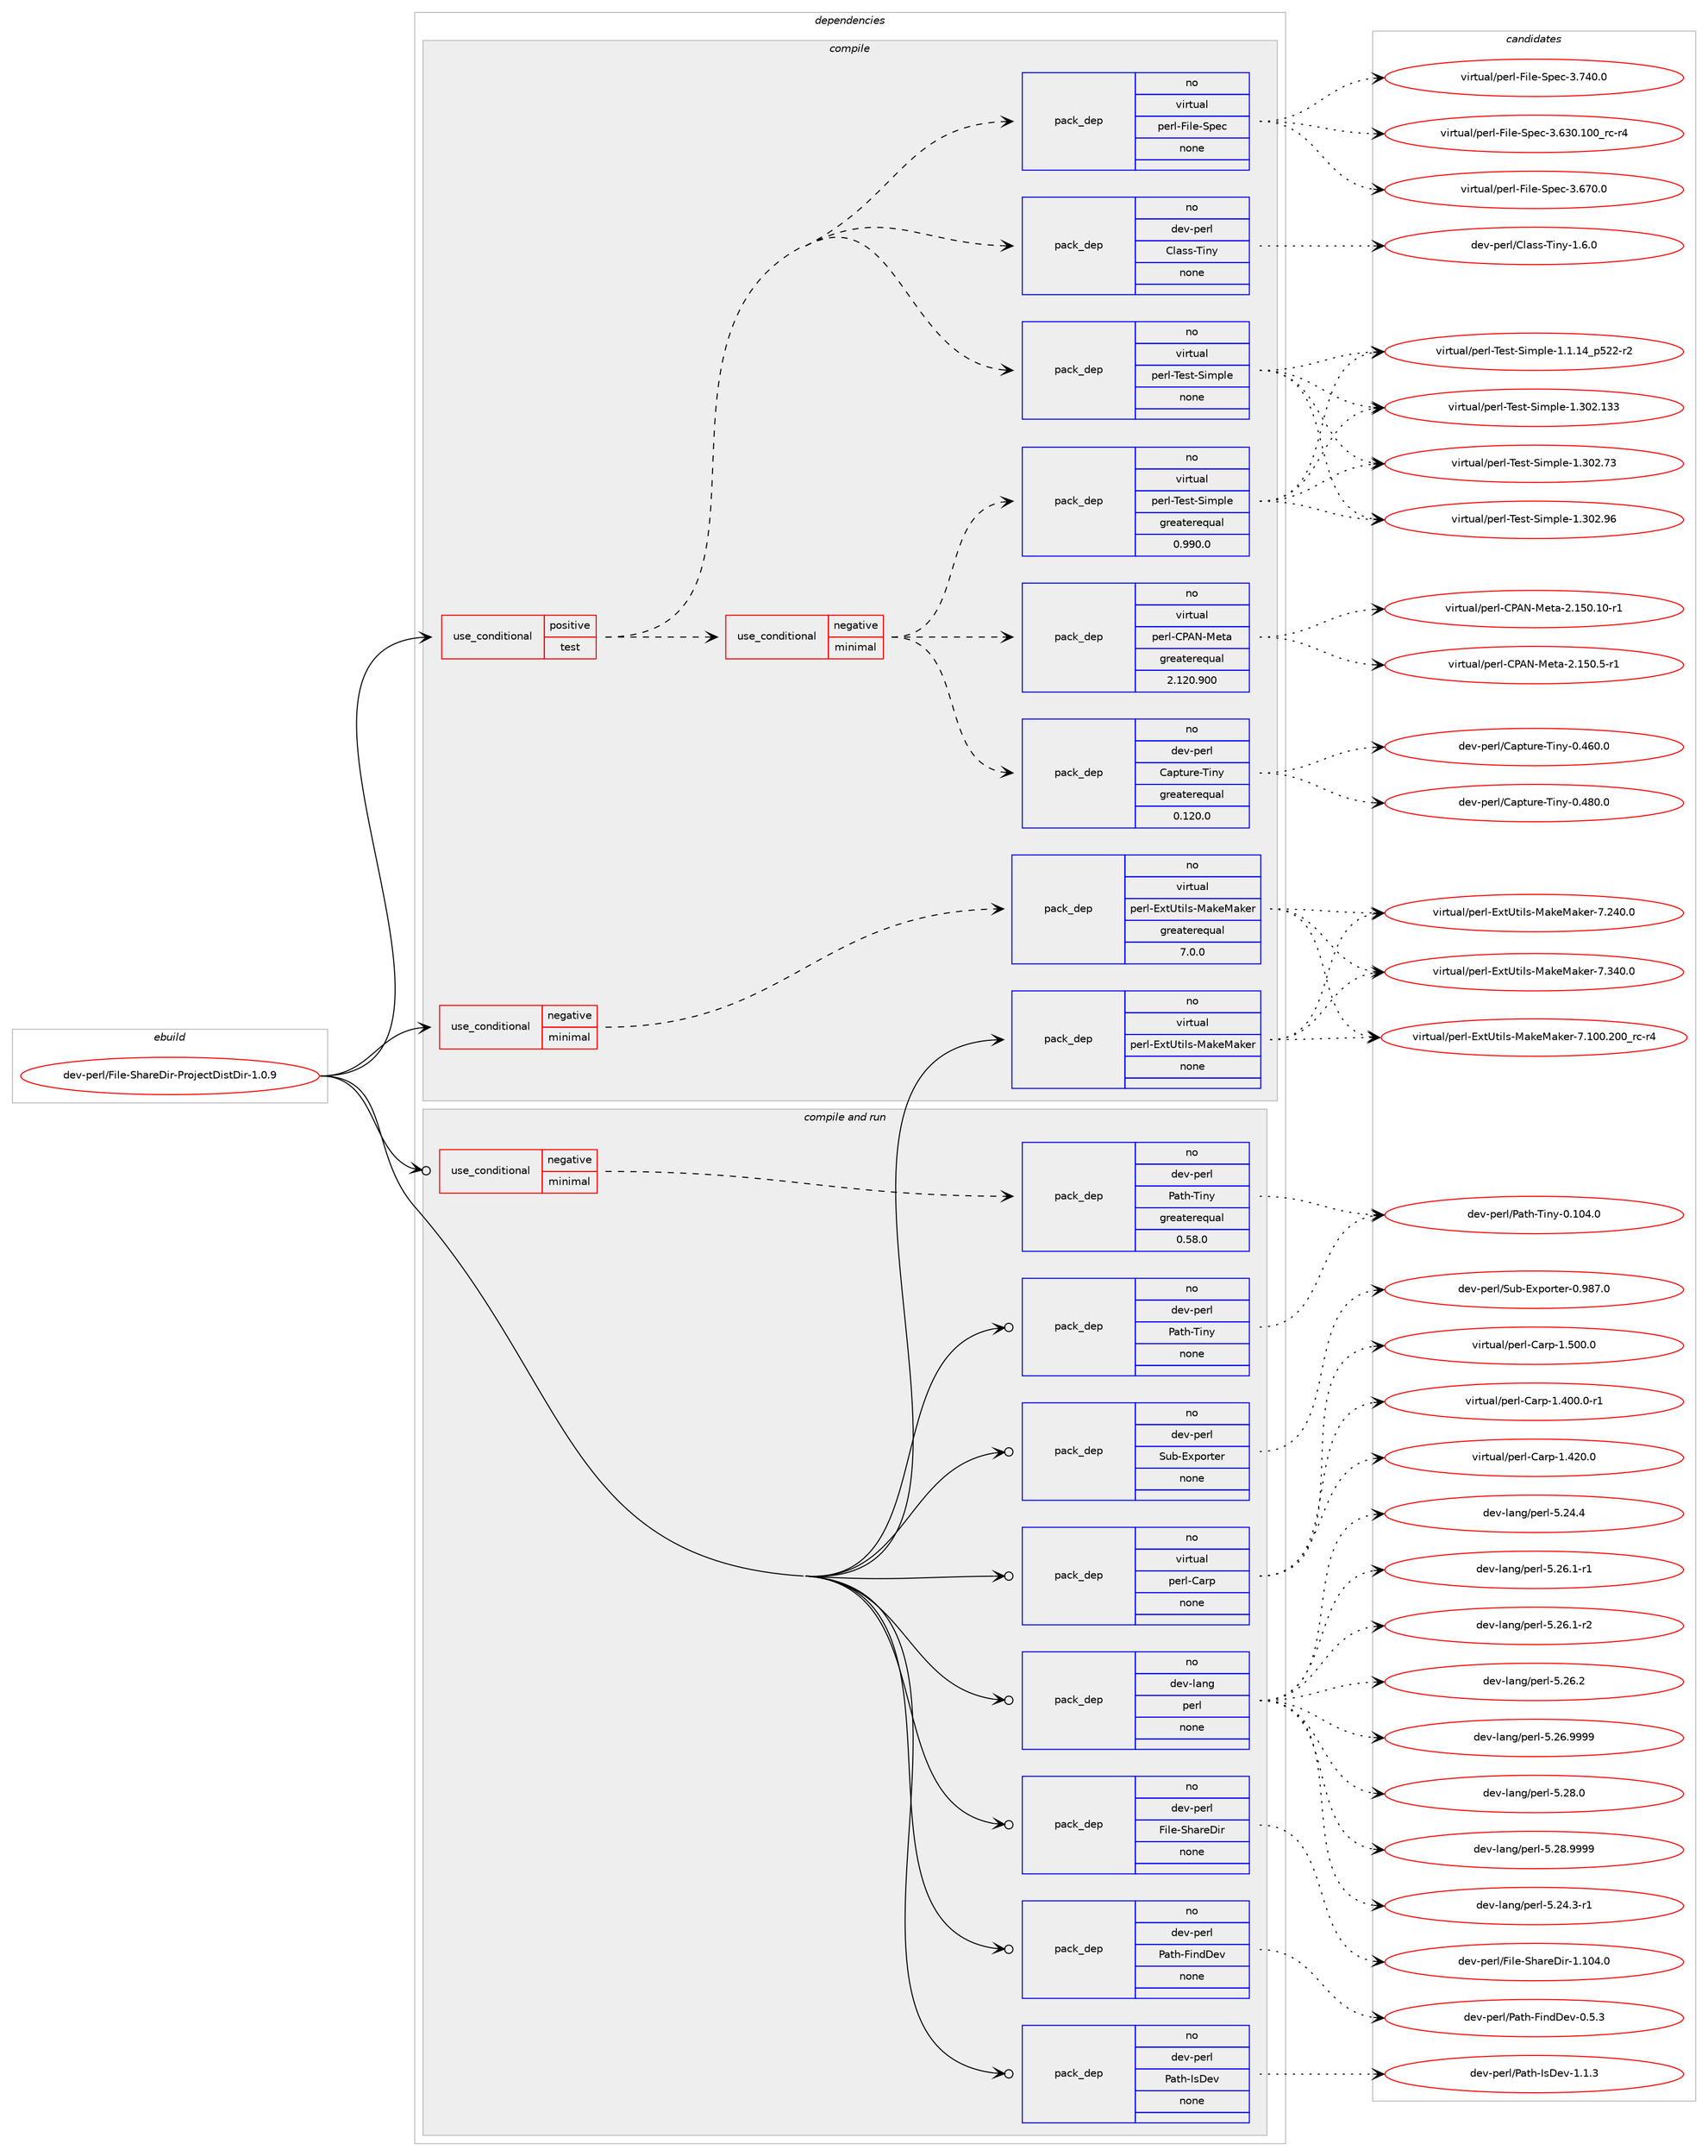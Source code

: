 digraph prolog {

# *************
# Graph options
# *************

newrank=true;
concentrate=true;
compound=true;
graph [rankdir=LR,fontname=Helvetica,fontsize=10,ranksep=1.5];#, ranksep=2.5, nodesep=0.2];
edge  [arrowhead=vee];
node  [fontname=Helvetica,fontsize=10];

# **********
# The ebuild
# **********

subgraph cluster_leftcol {
color=gray;
rank=same;
label=<<i>ebuild</i>>;
id [label="dev-perl/File-ShareDir-ProjectDistDir-1.0.9", color=red, width=4, href="../dev-perl/File-ShareDir-ProjectDistDir-1.0.9.svg"];
}

# ****************
# The dependencies
# ****************

subgraph cluster_midcol {
color=gray;
label=<<i>dependencies</i>>;
subgraph cluster_compile {
fillcolor="#eeeeee";
style=filled;
label=<<i>compile</i>>;
subgraph cond368117 {
dependency1381330 [label=<<TABLE BORDER="0" CELLBORDER="1" CELLSPACING="0" CELLPADDING="4"><TR><TD ROWSPAN="3" CELLPADDING="10">use_conditional</TD></TR><TR><TD>negative</TD></TR><TR><TD>minimal</TD></TR></TABLE>>, shape=none, color=red];
subgraph pack990164 {
dependency1381331 [label=<<TABLE BORDER="0" CELLBORDER="1" CELLSPACING="0" CELLPADDING="4" WIDTH="220"><TR><TD ROWSPAN="6" CELLPADDING="30">pack_dep</TD></TR><TR><TD WIDTH="110">no</TD></TR><TR><TD>virtual</TD></TR><TR><TD>perl-ExtUtils-MakeMaker</TD></TR><TR><TD>greaterequal</TD></TR><TR><TD>7.0.0</TD></TR></TABLE>>, shape=none, color=blue];
}
dependency1381330:e -> dependency1381331:w [weight=20,style="dashed",arrowhead="vee"];
}
id:e -> dependency1381330:w [weight=20,style="solid",arrowhead="vee"];
subgraph cond368118 {
dependency1381332 [label=<<TABLE BORDER="0" CELLBORDER="1" CELLSPACING="0" CELLPADDING="4"><TR><TD ROWSPAN="3" CELLPADDING="10">use_conditional</TD></TR><TR><TD>positive</TD></TR><TR><TD>test</TD></TR></TABLE>>, shape=none, color=red];
subgraph cond368119 {
dependency1381333 [label=<<TABLE BORDER="0" CELLBORDER="1" CELLSPACING="0" CELLPADDING="4"><TR><TD ROWSPAN="3" CELLPADDING="10">use_conditional</TD></TR><TR><TD>negative</TD></TR><TR><TD>minimal</TD></TR></TABLE>>, shape=none, color=red];
subgraph pack990165 {
dependency1381334 [label=<<TABLE BORDER="0" CELLBORDER="1" CELLSPACING="0" CELLPADDING="4" WIDTH="220"><TR><TD ROWSPAN="6" CELLPADDING="30">pack_dep</TD></TR><TR><TD WIDTH="110">no</TD></TR><TR><TD>dev-perl</TD></TR><TR><TD>Capture-Tiny</TD></TR><TR><TD>greaterequal</TD></TR><TR><TD>0.120.0</TD></TR></TABLE>>, shape=none, color=blue];
}
dependency1381333:e -> dependency1381334:w [weight=20,style="dashed",arrowhead="vee"];
subgraph pack990166 {
dependency1381335 [label=<<TABLE BORDER="0" CELLBORDER="1" CELLSPACING="0" CELLPADDING="4" WIDTH="220"><TR><TD ROWSPAN="6" CELLPADDING="30">pack_dep</TD></TR><TR><TD WIDTH="110">no</TD></TR><TR><TD>virtual</TD></TR><TR><TD>perl-CPAN-Meta</TD></TR><TR><TD>greaterequal</TD></TR><TR><TD>2.120.900</TD></TR></TABLE>>, shape=none, color=blue];
}
dependency1381333:e -> dependency1381335:w [weight=20,style="dashed",arrowhead="vee"];
subgraph pack990167 {
dependency1381336 [label=<<TABLE BORDER="0" CELLBORDER="1" CELLSPACING="0" CELLPADDING="4" WIDTH="220"><TR><TD ROWSPAN="6" CELLPADDING="30">pack_dep</TD></TR><TR><TD WIDTH="110">no</TD></TR><TR><TD>virtual</TD></TR><TR><TD>perl-Test-Simple</TD></TR><TR><TD>greaterequal</TD></TR><TR><TD>0.990.0</TD></TR></TABLE>>, shape=none, color=blue];
}
dependency1381333:e -> dependency1381336:w [weight=20,style="dashed",arrowhead="vee"];
}
dependency1381332:e -> dependency1381333:w [weight=20,style="dashed",arrowhead="vee"];
subgraph pack990168 {
dependency1381337 [label=<<TABLE BORDER="0" CELLBORDER="1" CELLSPACING="0" CELLPADDING="4" WIDTH="220"><TR><TD ROWSPAN="6" CELLPADDING="30">pack_dep</TD></TR><TR><TD WIDTH="110">no</TD></TR><TR><TD>dev-perl</TD></TR><TR><TD>Class-Tiny</TD></TR><TR><TD>none</TD></TR><TR><TD></TD></TR></TABLE>>, shape=none, color=blue];
}
dependency1381332:e -> dependency1381337:w [weight=20,style="dashed",arrowhead="vee"];
subgraph pack990169 {
dependency1381338 [label=<<TABLE BORDER="0" CELLBORDER="1" CELLSPACING="0" CELLPADDING="4" WIDTH="220"><TR><TD ROWSPAN="6" CELLPADDING="30">pack_dep</TD></TR><TR><TD WIDTH="110">no</TD></TR><TR><TD>virtual</TD></TR><TR><TD>perl-File-Spec</TD></TR><TR><TD>none</TD></TR><TR><TD></TD></TR></TABLE>>, shape=none, color=blue];
}
dependency1381332:e -> dependency1381338:w [weight=20,style="dashed",arrowhead="vee"];
subgraph pack990170 {
dependency1381339 [label=<<TABLE BORDER="0" CELLBORDER="1" CELLSPACING="0" CELLPADDING="4" WIDTH="220"><TR><TD ROWSPAN="6" CELLPADDING="30">pack_dep</TD></TR><TR><TD WIDTH="110">no</TD></TR><TR><TD>virtual</TD></TR><TR><TD>perl-Test-Simple</TD></TR><TR><TD>none</TD></TR><TR><TD></TD></TR></TABLE>>, shape=none, color=blue];
}
dependency1381332:e -> dependency1381339:w [weight=20,style="dashed",arrowhead="vee"];
}
id:e -> dependency1381332:w [weight=20,style="solid",arrowhead="vee"];
subgraph pack990171 {
dependency1381340 [label=<<TABLE BORDER="0" CELLBORDER="1" CELLSPACING="0" CELLPADDING="4" WIDTH="220"><TR><TD ROWSPAN="6" CELLPADDING="30">pack_dep</TD></TR><TR><TD WIDTH="110">no</TD></TR><TR><TD>virtual</TD></TR><TR><TD>perl-ExtUtils-MakeMaker</TD></TR><TR><TD>none</TD></TR><TR><TD></TD></TR></TABLE>>, shape=none, color=blue];
}
id:e -> dependency1381340:w [weight=20,style="solid",arrowhead="vee"];
}
subgraph cluster_compileandrun {
fillcolor="#eeeeee";
style=filled;
label=<<i>compile and run</i>>;
subgraph cond368120 {
dependency1381341 [label=<<TABLE BORDER="0" CELLBORDER="1" CELLSPACING="0" CELLPADDING="4"><TR><TD ROWSPAN="3" CELLPADDING="10">use_conditional</TD></TR><TR><TD>negative</TD></TR><TR><TD>minimal</TD></TR></TABLE>>, shape=none, color=red];
subgraph pack990172 {
dependency1381342 [label=<<TABLE BORDER="0" CELLBORDER="1" CELLSPACING="0" CELLPADDING="4" WIDTH="220"><TR><TD ROWSPAN="6" CELLPADDING="30">pack_dep</TD></TR><TR><TD WIDTH="110">no</TD></TR><TR><TD>dev-perl</TD></TR><TR><TD>Path-Tiny</TD></TR><TR><TD>greaterequal</TD></TR><TR><TD>0.58.0</TD></TR></TABLE>>, shape=none, color=blue];
}
dependency1381341:e -> dependency1381342:w [weight=20,style="dashed",arrowhead="vee"];
}
id:e -> dependency1381341:w [weight=20,style="solid",arrowhead="odotvee"];
subgraph pack990173 {
dependency1381343 [label=<<TABLE BORDER="0" CELLBORDER="1" CELLSPACING="0" CELLPADDING="4" WIDTH="220"><TR><TD ROWSPAN="6" CELLPADDING="30">pack_dep</TD></TR><TR><TD WIDTH="110">no</TD></TR><TR><TD>dev-lang</TD></TR><TR><TD>perl</TD></TR><TR><TD>none</TD></TR><TR><TD></TD></TR></TABLE>>, shape=none, color=blue];
}
id:e -> dependency1381343:w [weight=20,style="solid",arrowhead="odotvee"];
subgraph pack990174 {
dependency1381344 [label=<<TABLE BORDER="0" CELLBORDER="1" CELLSPACING="0" CELLPADDING="4" WIDTH="220"><TR><TD ROWSPAN="6" CELLPADDING="30">pack_dep</TD></TR><TR><TD WIDTH="110">no</TD></TR><TR><TD>dev-perl</TD></TR><TR><TD>File-ShareDir</TD></TR><TR><TD>none</TD></TR><TR><TD></TD></TR></TABLE>>, shape=none, color=blue];
}
id:e -> dependency1381344:w [weight=20,style="solid",arrowhead="odotvee"];
subgraph pack990175 {
dependency1381345 [label=<<TABLE BORDER="0" CELLBORDER="1" CELLSPACING="0" CELLPADDING="4" WIDTH="220"><TR><TD ROWSPAN="6" CELLPADDING="30">pack_dep</TD></TR><TR><TD WIDTH="110">no</TD></TR><TR><TD>dev-perl</TD></TR><TR><TD>Path-FindDev</TD></TR><TR><TD>none</TD></TR><TR><TD></TD></TR></TABLE>>, shape=none, color=blue];
}
id:e -> dependency1381345:w [weight=20,style="solid",arrowhead="odotvee"];
subgraph pack990176 {
dependency1381346 [label=<<TABLE BORDER="0" CELLBORDER="1" CELLSPACING="0" CELLPADDING="4" WIDTH="220"><TR><TD ROWSPAN="6" CELLPADDING="30">pack_dep</TD></TR><TR><TD WIDTH="110">no</TD></TR><TR><TD>dev-perl</TD></TR><TR><TD>Path-IsDev</TD></TR><TR><TD>none</TD></TR><TR><TD></TD></TR></TABLE>>, shape=none, color=blue];
}
id:e -> dependency1381346:w [weight=20,style="solid",arrowhead="odotvee"];
subgraph pack990177 {
dependency1381347 [label=<<TABLE BORDER="0" CELLBORDER="1" CELLSPACING="0" CELLPADDING="4" WIDTH="220"><TR><TD ROWSPAN="6" CELLPADDING="30">pack_dep</TD></TR><TR><TD WIDTH="110">no</TD></TR><TR><TD>dev-perl</TD></TR><TR><TD>Path-Tiny</TD></TR><TR><TD>none</TD></TR><TR><TD></TD></TR></TABLE>>, shape=none, color=blue];
}
id:e -> dependency1381347:w [weight=20,style="solid",arrowhead="odotvee"];
subgraph pack990178 {
dependency1381348 [label=<<TABLE BORDER="0" CELLBORDER="1" CELLSPACING="0" CELLPADDING="4" WIDTH="220"><TR><TD ROWSPAN="6" CELLPADDING="30">pack_dep</TD></TR><TR><TD WIDTH="110">no</TD></TR><TR><TD>dev-perl</TD></TR><TR><TD>Sub-Exporter</TD></TR><TR><TD>none</TD></TR><TR><TD></TD></TR></TABLE>>, shape=none, color=blue];
}
id:e -> dependency1381348:w [weight=20,style="solid",arrowhead="odotvee"];
subgraph pack990179 {
dependency1381349 [label=<<TABLE BORDER="0" CELLBORDER="1" CELLSPACING="0" CELLPADDING="4" WIDTH="220"><TR><TD ROWSPAN="6" CELLPADDING="30">pack_dep</TD></TR><TR><TD WIDTH="110">no</TD></TR><TR><TD>virtual</TD></TR><TR><TD>perl-Carp</TD></TR><TR><TD>none</TD></TR><TR><TD></TD></TR></TABLE>>, shape=none, color=blue];
}
id:e -> dependency1381349:w [weight=20,style="solid",arrowhead="odotvee"];
}
subgraph cluster_run {
fillcolor="#eeeeee";
style=filled;
label=<<i>run</i>>;
}
}

# **************
# The candidates
# **************

subgraph cluster_choices {
rank=same;
color=gray;
label=<<i>candidates</i>>;

subgraph choice990164 {
color=black;
nodesep=1;
choice118105114116117971084711210111410845691201168511610510811545779710710177971071011144555464948484650484895114994511452 [label="virtual/perl-ExtUtils-MakeMaker-7.100.200_rc-r4", color=red, width=4,href="../virtual/perl-ExtUtils-MakeMaker-7.100.200_rc-r4.svg"];
choice118105114116117971084711210111410845691201168511610510811545779710710177971071011144555465052484648 [label="virtual/perl-ExtUtils-MakeMaker-7.240.0", color=red, width=4,href="../virtual/perl-ExtUtils-MakeMaker-7.240.0.svg"];
choice118105114116117971084711210111410845691201168511610510811545779710710177971071011144555465152484648 [label="virtual/perl-ExtUtils-MakeMaker-7.340.0", color=red, width=4,href="../virtual/perl-ExtUtils-MakeMaker-7.340.0.svg"];
dependency1381331:e -> choice118105114116117971084711210111410845691201168511610510811545779710710177971071011144555464948484650484895114994511452:w [style=dotted,weight="100"];
dependency1381331:e -> choice118105114116117971084711210111410845691201168511610510811545779710710177971071011144555465052484648:w [style=dotted,weight="100"];
dependency1381331:e -> choice118105114116117971084711210111410845691201168511610510811545779710710177971071011144555465152484648:w [style=dotted,weight="100"];
}
subgraph choice990165 {
color=black;
nodesep=1;
choice1001011184511210111410847679711211611711410145841051101214548465254484648 [label="dev-perl/Capture-Tiny-0.460.0", color=red, width=4,href="../dev-perl/Capture-Tiny-0.460.0.svg"];
choice1001011184511210111410847679711211611711410145841051101214548465256484648 [label="dev-perl/Capture-Tiny-0.480.0", color=red, width=4,href="../dev-perl/Capture-Tiny-0.480.0.svg"];
dependency1381334:e -> choice1001011184511210111410847679711211611711410145841051101214548465254484648:w [style=dotted,weight="100"];
dependency1381334:e -> choice1001011184511210111410847679711211611711410145841051101214548465256484648:w [style=dotted,weight="100"];
}
subgraph choice990166 {
color=black;
nodesep=1;
choice118105114116117971084711210111410845678065784577101116974550464953484649484511449 [label="virtual/perl-CPAN-Meta-2.150.10-r1", color=red, width=4,href="../virtual/perl-CPAN-Meta-2.150.10-r1.svg"];
choice1181051141161179710847112101114108456780657845771011169745504649534846534511449 [label="virtual/perl-CPAN-Meta-2.150.5-r1", color=red, width=4,href="../virtual/perl-CPAN-Meta-2.150.5-r1.svg"];
dependency1381335:e -> choice118105114116117971084711210111410845678065784577101116974550464953484649484511449:w [style=dotted,weight="100"];
dependency1381335:e -> choice1181051141161179710847112101114108456780657845771011169745504649534846534511449:w [style=dotted,weight="100"];
}
subgraph choice990167 {
color=black;
nodesep=1;
choice11810511411611797108471121011141084584101115116458310510911210810145494649464952951125350504511450 [label="virtual/perl-Test-Simple-1.1.14_p522-r2", color=red, width=4,href="../virtual/perl-Test-Simple-1.1.14_p522-r2.svg"];
choice11810511411611797108471121011141084584101115116458310510911210810145494651485046495151 [label="virtual/perl-Test-Simple-1.302.133", color=red, width=4,href="../virtual/perl-Test-Simple-1.302.133.svg"];
choice118105114116117971084711210111410845841011151164583105109112108101454946514850465551 [label="virtual/perl-Test-Simple-1.302.73", color=red, width=4,href="../virtual/perl-Test-Simple-1.302.73.svg"];
choice118105114116117971084711210111410845841011151164583105109112108101454946514850465754 [label="virtual/perl-Test-Simple-1.302.96", color=red, width=4,href="../virtual/perl-Test-Simple-1.302.96.svg"];
dependency1381336:e -> choice11810511411611797108471121011141084584101115116458310510911210810145494649464952951125350504511450:w [style=dotted,weight="100"];
dependency1381336:e -> choice11810511411611797108471121011141084584101115116458310510911210810145494651485046495151:w [style=dotted,weight="100"];
dependency1381336:e -> choice118105114116117971084711210111410845841011151164583105109112108101454946514850465551:w [style=dotted,weight="100"];
dependency1381336:e -> choice118105114116117971084711210111410845841011151164583105109112108101454946514850465754:w [style=dotted,weight="100"];
}
subgraph choice990168 {
color=black;
nodesep=1;
choice100101118451121011141084767108971151154584105110121454946544648 [label="dev-perl/Class-Tiny-1.6.0", color=red, width=4,href="../dev-perl/Class-Tiny-1.6.0.svg"];
dependency1381337:e -> choice100101118451121011141084767108971151154584105110121454946544648:w [style=dotted,weight="100"];
}
subgraph choice990169 {
color=black;
nodesep=1;
choice118105114116117971084711210111410845701051081014583112101994551465451484649484895114994511452 [label="virtual/perl-File-Spec-3.630.100_rc-r4", color=red, width=4,href="../virtual/perl-File-Spec-3.630.100_rc-r4.svg"];
choice118105114116117971084711210111410845701051081014583112101994551465455484648 [label="virtual/perl-File-Spec-3.670.0", color=red, width=4,href="../virtual/perl-File-Spec-3.670.0.svg"];
choice118105114116117971084711210111410845701051081014583112101994551465552484648 [label="virtual/perl-File-Spec-3.740.0", color=red, width=4,href="../virtual/perl-File-Spec-3.740.0.svg"];
dependency1381338:e -> choice118105114116117971084711210111410845701051081014583112101994551465451484649484895114994511452:w [style=dotted,weight="100"];
dependency1381338:e -> choice118105114116117971084711210111410845701051081014583112101994551465455484648:w [style=dotted,weight="100"];
dependency1381338:e -> choice118105114116117971084711210111410845701051081014583112101994551465552484648:w [style=dotted,weight="100"];
}
subgraph choice990170 {
color=black;
nodesep=1;
choice11810511411611797108471121011141084584101115116458310510911210810145494649464952951125350504511450 [label="virtual/perl-Test-Simple-1.1.14_p522-r2", color=red, width=4,href="../virtual/perl-Test-Simple-1.1.14_p522-r2.svg"];
choice11810511411611797108471121011141084584101115116458310510911210810145494651485046495151 [label="virtual/perl-Test-Simple-1.302.133", color=red, width=4,href="../virtual/perl-Test-Simple-1.302.133.svg"];
choice118105114116117971084711210111410845841011151164583105109112108101454946514850465551 [label="virtual/perl-Test-Simple-1.302.73", color=red, width=4,href="../virtual/perl-Test-Simple-1.302.73.svg"];
choice118105114116117971084711210111410845841011151164583105109112108101454946514850465754 [label="virtual/perl-Test-Simple-1.302.96", color=red, width=4,href="../virtual/perl-Test-Simple-1.302.96.svg"];
dependency1381339:e -> choice11810511411611797108471121011141084584101115116458310510911210810145494649464952951125350504511450:w [style=dotted,weight="100"];
dependency1381339:e -> choice11810511411611797108471121011141084584101115116458310510911210810145494651485046495151:w [style=dotted,weight="100"];
dependency1381339:e -> choice118105114116117971084711210111410845841011151164583105109112108101454946514850465551:w [style=dotted,weight="100"];
dependency1381339:e -> choice118105114116117971084711210111410845841011151164583105109112108101454946514850465754:w [style=dotted,weight="100"];
}
subgraph choice990171 {
color=black;
nodesep=1;
choice118105114116117971084711210111410845691201168511610510811545779710710177971071011144555464948484650484895114994511452 [label="virtual/perl-ExtUtils-MakeMaker-7.100.200_rc-r4", color=red, width=4,href="../virtual/perl-ExtUtils-MakeMaker-7.100.200_rc-r4.svg"];
choice118105114116117971084711210111410845691201168511610510811545779710710177971071011144555465052484648 [label="virtual/perl-ExtUtils-MakeMaker-7.240.0", color=red, width=4,href="../virtual/perl-ExtUtils-MakeMaker-7.240.0.svg"];
choice118105114116117971084711210111410845691201168511610510811545779710710177971071011144555465152484648 [label="virtual/perl-ExtUtils-MakeMaker-7.340.0", color=red, width=4,href="../virtual/perl-ExtUtils-MakeMaker-7.340.0.svg"];
dependency1381340:e -> choice118105114116117971084711210111410845691201168511610510811545779710710177971071011144555464948484650484895114994511452:w [style=dotted,weight="100"];
dependency1381340:e -> choice118105114116117971084711210111410845691201168511610510811545779710710177971071011144555465052484648:w [style=dotted,weight="100"];
dependency1381340:e -> choice118105114116117971084711210111410845691201168511610510811545779710710177971071011144555465152484648:w [style=dotted,weight="100"];
}
subgraph choice990172 {
color=black;
nodesep=1;
choice1001011184511210111410847809711610445841051101214548464948524648 [label="dev-perl/Path-Tiny-0.104.0", color=red, width=4,href="../dev-perl/Path-Tiny-0.104.0.svg"];
dependency1381342:e -> choice1001011184511210111410847809711610445841051101214548464948524648:w [style=dotted,weight="100"];
}
subgraph choice990173 {
color=black;
nodesep=1;
choice100101118451089711010347112101114108455346505246514511449 [label="dev-lang/perl-5.24.3-r1", color=red, width=4,href="../dev-lang/perl-5.24.3-r1.svg"];
choice10010111845108971101034711210111410845534650524652 [label="dev-lang/perl-5.24.4", color=red, width=4,href="../dev-lang/perl-5.24.4.svg"];
choice100101118451089711010347112101114108455346505446494511449 [label="dev-lang/perl-5.26.1-r1", color=red, width=4,href="../dev-lang/perl-5.26.1-r1.svg"];
choice100101118451089711010347112101114108455346505446494511450 [label="dev-lang/perl-5.26.1-r2", color=red, width=4,href="../dev-lang/perl-5.26.1-r2.svg"];
choice10010111845108971101034711210111410845534650544650 [label="dev-lang/perl-5.26.2", color=red, width=4,href="../dev-lang/perl-5.26.2.svg"];
choice10010111845108971101034711210111410845534650544657575757 [label="dev-lang/perl-5.26.9999", color=red, width=4,href="../dev-lang/perl-5.26.9999.svg"];
choice10010111845108971101034711210111410845534650564648 [label="dev-lang/perl-5.28.0", color=red, width=4,href="../dev-lang/perl-5.28.0.svg"];
choice10010111845108971101034711210111410845534650564657575757 [label="dev-lang/perl-5.28.9999", color=red, width=4,href="../dev-lang/perl-5.28.9999.svg"];
dependency1381343:e -> choice100101118451089711010347112101114108455346505246514511449:w [style=dotted,weight="100"];
dependency1381343:e -> choice10010111845108971101034711210111410845534650524652:w [style=dotted,weight="100"];
dependency1381343:e -> choice100101118451089711010347112101114108455346505446494511449:w [style=dotted,weight="100"];
dependency1381343:e -> choice100101118451089711010347112101114108455346505446494511450:w [style=dotted,weight="100"];
dependency1381343:e -> choice10010111845108971101034711210111410845534650544650:w [style=dotted,weight="100"];
dependency1381343:e -> choice10010111845108971101034711210111410845534650544657575757:w [style=dotted,weight="100"];
dependency1381343:e -> choice10010111845108971101034711210111410845534650564648:w [style=dotted,weight="100"];
dependency1381343:e -> choice10010111845108971101034711210111410845534650564657575757:w [style=dotted,weight="100"];
}
subgraph choice990174 {
color=black;
nodesep=1;
choice100101118451121011141084770105108101458310497114101681051144549464948524648 [label="dev-perl/File-ShareDir-1.104.0", color=red, width=4,href="../dev-perl/File-ShareDir-1.104.0.svg"];
dependency1381344:e -> choice100101118451121011141084770105108101458310497114101681051144549464948524648:w [style=dotted,weight="100"];
}
subgraph choice990175 {
color=black;
nodesep=1;
choice10010111845112101114108478097116104457010511010068101118454846534651 [label="dev-perl/Path-FindDev-0.5.3", color=red, width=4,href="../dev-perl/Path-FindDev-0.5.3.svg"];
dependency1381345:e -> choice10010111845112101114108478097116104457010511010068101118454846534651:w [style=dotted,weight="100"];
}
subgraph choice990176 {
color=black;
nodesep=1;
choice10010111845112101114108478097116104457311568101118454946494651 [label="dev-perl/Path-IsDev-1.1.3", color=red, width=4,href="../dev-perl/Path-IsDev-1.1.3.svg"];
dependency1381346:e -> choice10010111845112101114108478097116104457311568101118454946494651:w [style=dotted,weight="100"];
}
subgraph choice990177 {
color=black;
nodesep=1;
choice1001011184511210111410847809711610445841051101214548464948524648 [label="dev-perl/Path-Tiny-0.104.0", color=red, width=4,href="../dev-perl/Path-Tiny-0.104.0.svg"];
dependency1381347:e -> choice1001011184511210111410847809711610445841051101214548464948524648:w [style=dotted,weight="100"];
}
subgraph choice990178 {
color=black;
nodesep=1;
choice1001011184511210111410847831179845691201121111141161011144548465756554648 [label="dev-perl/Sub-Exporter-0.987.0", color=red, width=4,href="../dev-perl/Sub-Exporter-0.987.0.svg"];
dependency1381348:e -> choice1001011184511210111410847831179845691201121111141161011144548465756554648:w [style=dotted,weight="100"];
}
subgraph choice990179 {
color=black;
nodesep=1;
choice118105114116117971084711210111410845679711411245494652484846484511449 [label="virtual/perl-Carp-1.400.0-r1", color=red, width=4,href="../virtual/perl-Carp-1.400.0-r1.svg"];
choice11810511411611797108471121011141084567971141124549465250484648 [label="virtual/perl-Carp-1.420.0", color=red, width=4,href="../virtual/perl-Carp-1.420.0.svg"];
choice11810511411611797108471121011141084567971141124549465348484648 [label="virtual/perl-Carp-1.500.0", color=red, width=4,href="../virtual/perl-Carp-1.500.0.svg"];
dependency1381349:e -> choice118105114116117971084711210111410845679711411245494652484846484511449:w [style=dotted,weight="100"];
dependency1381349:e -> choice11810511411611797108471121011141084567971141124549465250484648:w [style=dotted,weight="100"];
dependency1381349:e -> choice11810511411611797108471121011141084567971141124549465348484648:w [style=dotted,weight="100"];
}
}

}
